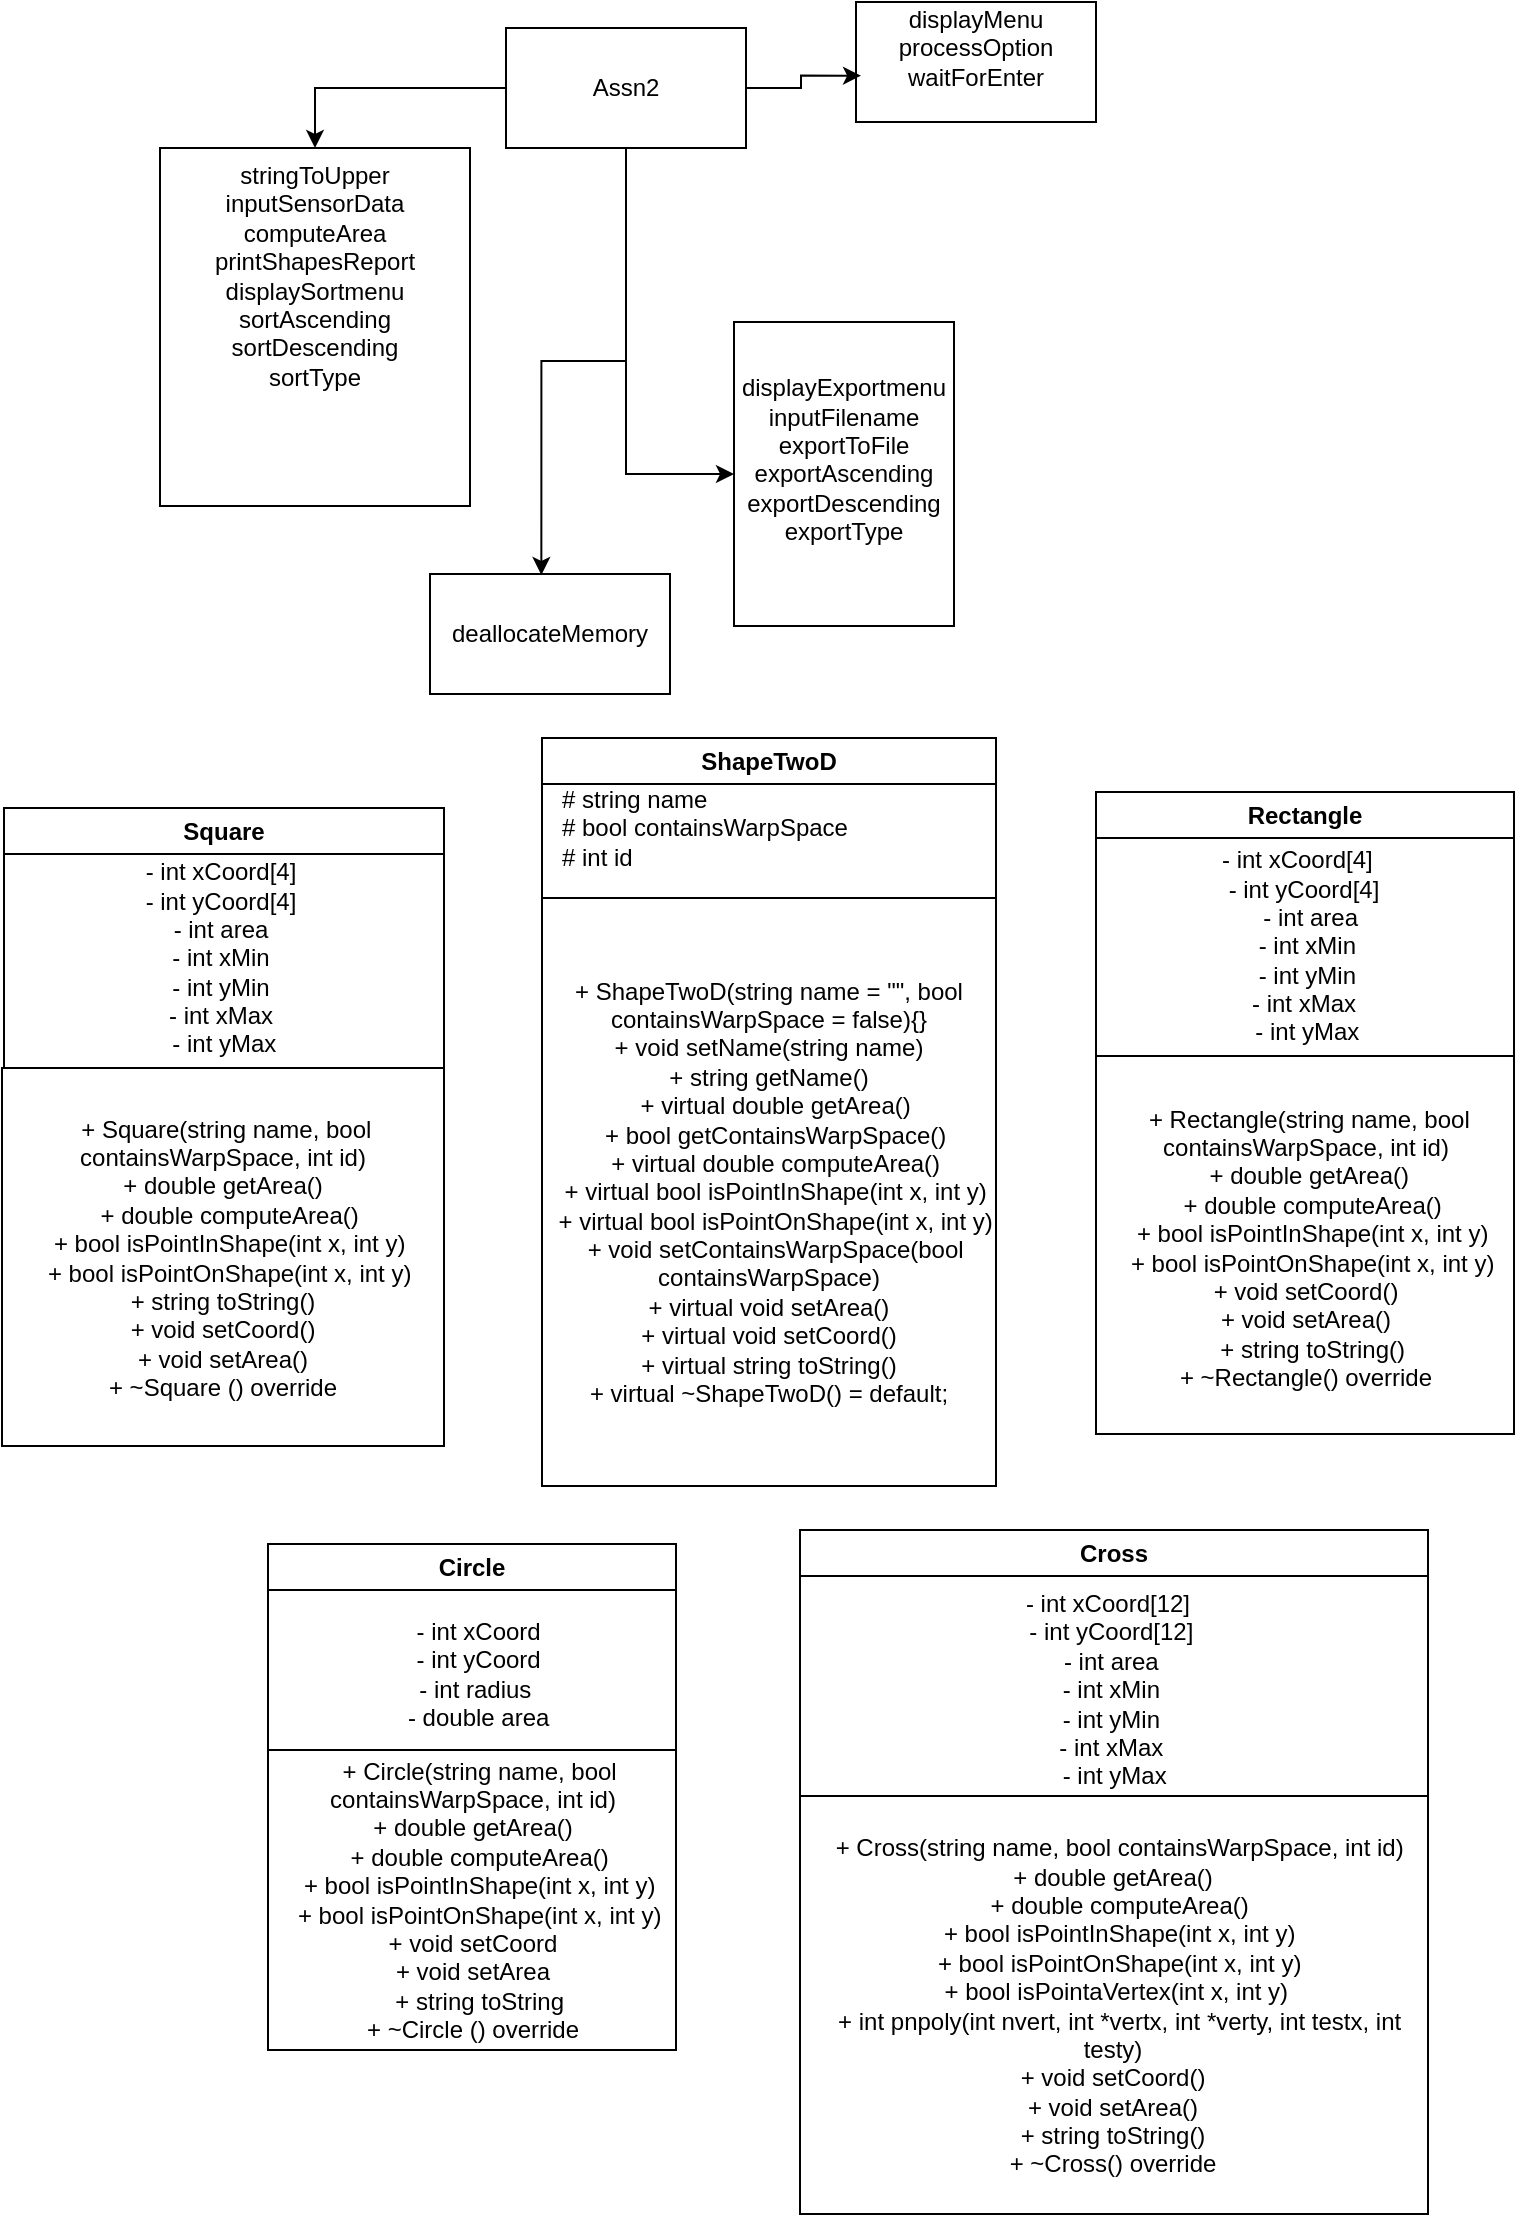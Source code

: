 <mxfile version="24.7.6">
  <diagram name="Page-1" id="d3LdweZT4fRPcN9dQcqC">
    <mxGraphModel dx="1434" dy="706" grid="0" gridSize="10" guides="1" tooltips="1" connect="1" arrows="1" fold="1" page="1" pageScale="1" pageWidth="850" pageHeight="1100" math="0" shadow="0">
      <root>
        <mxCell id="0" />
        <mxCell id="1" parent="0" />
        <mxCell id="pc-WNJ3CxkC1v4LnrZJZ-12" style="edgeStyle=orthogonalEdgeStyle;rounded=0;orthogonalLoop=1;jettySize=auto;html=1;entryX=0.5;entryY=0;entryDx=0;entryDy=0;movable=0;resizable=0;rotatable=0;deletable=0;editable=0;locked=1;connectable=0;" parent="1" source="pc-WNJ3CxkC1v4LnrZJZ-1" target="pc-WNJ3CxkC1v4LnrZJZ-4" edge="1">
          <mxGeometry relative="1" as="geometry" />
        </mxCell>
        <mxCell id="pc-WNJ3CxkC1v4LnrZJZ-14" style="edgeStyle=orthogonalEdgeStyle;rounded=0;orthogonalLoop=1;jettySize=auto;html=1;entryX=0;entryY=0.5;entryDx=0;entryDy=0;movable=0;resizable=0;rotatable=0;deletable=0;editable=0;locked=1;connectable=0;" parent="1" source="pc-WNJ3CxkC1v4LnrZJZ-1" target="pc-WNJ3CxkC1v4LnrZJZ-6" edge="1">
          <mxGeometry relative="1" as="geometry" />
        </mxCell>
        <mxCell id="pc-WNJ3CxkC1v4LnrZJZ-1" value="&lt;div&gt;Assn2&lt;/div&gt;" style="rounded=0;whiteSpace=wrap;html=1;movable=0;resizable=0;rotatable=0;deletable=0;editable=0;locked=1;connectable=0;" parent="1" vertex="1">
          <mxGeometry x="299" y="52" width="120" height="60" as="geometry" />
        </mxCell>
        <mxCell id="pc-WNJ3CxkC1v4LnrZJZ-2" value="&lt;div&gt;displayMenu&lt;/div&gt;&lt;div&gt;processOption&lt;/div&gt;&lt;div&gt;waitForEnter&lt;/div&gt;&lt;div&gt;&lt;br&gt;&lt;/div&gt;" style="rounded=0;whiteSpace=wrap;html=1;movable=0;resizable=0;rotatable=0;deletable=0;editable=0;locked=1;connectable=0;" parent="1" vertex="1">
          <mxGeometry x="474" y="39" width="120" height="60" as="geometry" />
        </mxCell>
        <mxCell id="pc-WNJ3CxkC1v4LnrZJZ-4" value="&lt;div style=&quot;font-size: 12px;&quot; align=&quot;center&quot;&gt;stringToUpper&lt;/div&gt;&lt;div style=&quot;font-size: 12px;&quot; align=&quot;center&quot;&gt;inputSensorData&lt;/div&gt;&lt;div style=&quot;font-size: 12px;&quot; align=&quot;center&quot;&gt;computeArea&lt;/div&gt;&lt;div style=&quot;font-size: 12px;&quot; align=&quot;center&quot;&gt;printShapesReport&lt;/div&gt;&lt;div style=&quot;font-size: 12px;&quot; align=&quot;center&quot;&gt;displaySortmenu&lt;/div&gt;&lt;div style=&quot;font-size: 12px;&quot; align=&quot;center&quot;&gt;sortAscending&lt;/div&gt;&lt;div style=&quot;font-size: 12px;&quot; align=&quot;center&quot;&gt;sortDescending&lt;/div&gt;&lt;div style=&quot;padding-top: 0px; padding-right: 0px; font-size: 12px;&quot; align=&quot;center&quot;&gt;sortType&lt;br style=&quot;font-size: 12px;&quot;&gt;&lt;/div&gt;&lt;div style=&quot;font-size: 12px;&quot; align=&quot;center&quot;&gt;&lt;br style=&quot;font-size: 12px;&quot;&gt;&lt;/div&gt;&lt;div style=&quot;font-size: 12px;&quot; align=&quot;justify&quot;&gt;&lt;br style=&quot;font-size: 12px;&quot;&gt;&lt;/div&gt;&lt;div style=&quot;font-size: 12px;&quot; align=&quot;center&quot;&gt;&lt;br style=&quot;font-size: 12px;&quot;&gt;&lt;/div&gt;&lt;div style=&quot;font-size: 12px;&quot; align=&quot;justify&quot;&gt;&lt;br style=&quot;font-size: 12px;&quot;&gt;&lt;/div&gt;" style="rounded=0;html=1;verticalAlign=top;horizontal=1;fontSize=12;labelBackgroundColor=none;labelBorderColor=none;whiteSpace=wrap;movable=0;resizable=0;rotatable=0;deletable=0;editable=0;locked=1;connectable=0;" parent="1" vertex="1">
          <mxGeometry x="126" y="112" width="155" height="179" as="geometry" />
        </mxCell>
        <mxCell id="pc-WNJ3CxkC1v4LnrZJZ-6" value="&lt;div&gt;displayExportmenu&lt;/div&gt;&lt;div&gt;inputFilename&lt;/div&gt;&lt;div&gt;exportToFile&lt;/div&gt;&lt;div&gt;exportAscending&lt;/div&gt;&lt;div&gt;exportDescending&lt;/div&gt;&lt;div&gt;exportType&lt;br&gt;&lt;/div&gt;&lt;div&gt;&lt;br&gt;&lt;/div&gt;" style="rounded=0;whiteSpace=wrap;html=1;movable=0;resizable=0;rotatable=0;deletable=0;editable=0;locked=1;connectable=0;" parent="1" vertex="1">
          <mxGeometry x="413" y="199" width="110" height="152" as="geometry" />
        </mxCell>
        <mxCell id="pc-WNJ3CxkC1v4LnrZJZ-7" value="deallocateMemory" style="rounded=0;whiteSpace=wrap;html=1;movable=0;resizable=0;rotatable=0;deletable=0;editable=0;locked=1;connectable=0;" parent="1" vertex="1">
          <mxGeometry x="261" y="325" width="120" height="60" as="geometry" />
        </mxCell>
        <mxCell id="pc-WNJ3CxkC1v4LnrZJZ-10" style="edgeStyle=orthogonalEdgeStyle;rounded=0;orthogonalLoop=1;jettySize=auto;html=1;entryX=0.021;entryY=0.614;entryDx=0;entryDy=0;entryPerimeter=0;movable=0;resizable=0;rotatable=0;deletable=0;editable=0;locked=1;connectable=0;" parent="1" source="pc-WNJ3CxkC1v4LnrZJZ-1" target="pc-WNJ3CxkC1v4LnrZJZ-2" edge="1">
          <mxGeometry relative="1" as="geometry" />
        </mxCell>
        <mxCell id="pc-WNJ3CxkC1v4LnrZJZ-13" style="edgeStyle=orthogonalEdgeStyle;rounded=0;orthogonalLoop=1;jettySize=auto;html=1;entryX=0.464;entryY=0.008;entryDx=0;entryDy=0;entryPerimeter=0;movable=0;resizable=0;rotatable=0;deletable=0;editable=0;locked=1;connectable=0;" parent="1" source="pc-WNJ3CxkC1v4LnrZJZ-1" target="pc-WNJ3CxkC1v4LnrZJZ-7" edge="1">
          <mxGeometry relative="1" as="geometry" />
        </mxCell>
        <mxCell id="pc-WNJ3CxkC1v4LnrZJZ-16" value="&lt;div&gt;ShapeTwoD&lt;/div&gt;" style="swimlane;whiteSpace=wrap;html=1;" parent="1" vertex="1">
          <mxGeometry x="317" y="407" width="227" height="374" as="geometry" />
        </mxCell>
        <mxCell id="pc-WNJ3CxkC1v4LnrZJZ-31" value="&lt;div align=&quot;left&quot;&gt;# string name &lt;br&gt;&lt;/div&gt;&lt;div align=&quot;left&quot;&gt;# bool containsWarpSpace&lt;/div&gt;&lt;div align=&quot;left&quot;&gt;# int id&lt;br&gt;&lt;/div&gt;" style="text;html=1;align=left;verticalAlign=middle;whiteSpace=wrap;rounded=0;" parent="pc-WNJ3CxkC1v4LnrZJZ-16" vertex="1">
          <mxGeometry x="8" y="21" width="191" height="48" as="geometry" />
        </mxCell>
        <mxCell id="pc-WNJ3CxkC1v4LnrZJZ-19" value="&lt;div&gt;+ ShapeTwoD(string name = &quot;&quot;, bool containsWarpSpace = false){}&lt;/div&gt;&lt;div&gt;+ void setName(string name)&lt;br&gt;+ string getName()&lt;/div&gt;&amp;nbsp; + virtual double getArea()&lt;br&gt;&amp;nbsp; + bool getContainsWarpSpace()&lt;br&gt;&amp;nbsp; + virtual double computeArea()&lt;br&gt;&amp;nbsp; + virtual bool isPointInShape(int x, int y)&lt;br&gt;&amp;nbsp; + virtual bool isPointOnShape(int x, int y) &lt;br&gt;&lt;div&gt;&amp;nbsp; + void setContainsWarpSpace(bool containsWarpSpace)&lt;/div&gt;&lt;div&gt;+ virtual void setArea()&lt;/div&gt;&lt;div&gt;+ virtual void setCoord() &lt;br&gt;&lt;/div&gt;&lt;div&gt;+ virtual string toString()&lt;/div&gt;&lt;div&gt;+ virtual ~ShapeTwoD() = default;&lt;/div&gt;" style="rounded=0;whiteSpace=wrap;html=1;" parent="pc-WNJ3CxkC1v4LnrZJZ-16" vertex="1">
          <mxGeometry y="80" width="227" height="294" as="geometry" />
        </mxCell>
        <mxCell id="pc-WNJ3CxkC1v4LnrZJZ-20" value="Rectangle" style="swimlane;whiteSpace=wrap;html=1;" parent="1" vertex="1">
          <mxGeometry x="594" y="434" width="209" height="321" as="geometry" />
        </mxCell>
        <mxCell id="pc-WNJ3CxkC1v4LnrZJZ-21" value="" style="rounded=0;whiteSpace=wrap;html=1;" parent="pc-WNJ3CxkC1v4LnrZJZ-20" vertex="1">
          <mxGeometry y="132" width="209" height="189" as="geometry" />
        </mxCell>
        <mxCell id="pc-WNJ3CxkC1v4LnrZJZ-38" value="&lt;div&gt;- int xCoord[4]&amp;nbsp;&amp;nbsp;&lt;/div&gt;&lt;div&gt;- int yCoord[4]&lt;/div&gt;&amp;nbsp; - int area&lt;br&gt;&amp;nbsp;- int xMin&lt;br&gt;&amp;nbsp;- int yMin&lt;br&gt;- int xMax&lt;br&gt;&amp;nbsp;- int yMax" style="text;html=1;align=center;verticalAlign=middle;whiteSpace=wrap;rounded=0;" parent="pc-WNJ3CxkC1v4LnrZJZ-20" vertex="1">
          <mxGeometry y="23" width="208" height="107" as="geometry" />
        </mxCell>
        <mxCell id="pc-WNJ3CxkC1v4LnrZJZ-39" value="&amp;nbsp;+ Rectangle(string name, bool containsWarpSpace, int id)&lt;br&gt;&amp;nbsp;+ double getArea()&lt;br&gt;&amp;nbsp; + double computeArea()&lt;br&gt;&amp;nbsp; + bool isPointInShape(int x, int y)&lt;br&gt;&amp;nbsp; + bool isPointOnShape(int x, int y)&lt;br&gt;+ void setCoord()&lt;br&gt;+ void setArea()&lt;br&gt;&lt;div&gt;&amp;nbsp; + string toString()&lt;/div&gt;&lt;div&gt;+ ~Rectangle() override&lt;br&gt;&lt;/div&gt;" style="text;html=1;align=center;verticalAlign=middle;whiteSpace=wrap;rounded=0;" parent="pc-WNJ3CxkC1v4LnrZJZ-20" vertex="1">
          <mxGeometry x="7.5" y="134" width="194" height="187" as="geometry" />
        </mxCell>
        <mxCell id="pc-WNJ3CxkC1v4LnrZJZ-22" value="Square" style="swimlane;whiteSpace=wrap;html=1;" parent="1" vertex="1">
          <mxGeometry x="48" y="442" width="220" height="319" as="geometry" />
        </mxCell>
        <mxCell id="pc-WNJ3CxkC1v4LnrZJZ-23" value="&amp;nbsp;+ Square(string name, bool containsWarpSpace, int id)&lt;br&gt;+ double getArea()&lt;br&gt;&amp;nbsp; + double computeArea()&lt;br&gt;&amp;nbsp; + bool isPointInShape(int x, int y)&lt;br&gt;&lt;div&gt;&amp;nbsp; + bool isPointOnShape(int x, int y)&lt;/div&gt;&lt;div&gt;+ string toString()&lt;/div&gt;&lt;div&gt;+ void setCoord()&lt;/div&gt;&lt;div&gt;+ void setArea()&lt;br&gt;+ ~Square () override&lt;br&gt;&lt;/div&gt;" style="rounded=0;whiteSpace=wrap;html=1;" parent="pc-WNJ3CxkC1v4LnrZJZ-22" vertex="1">
          <mxGeometry x="-1" y="130" width="221" height="189" as="geometry" />
        </mxCell>
        <mxCell id="pc-WNJ3CxkC1v4LnrZJZ-36" value="&amp;nbsp;- int xCoord[4]&amp;nbsp; &lt;br&gt;- int yCoord[4]&lt;br&gt;&lt;div&gt;- int area&lt;/div&gt;&lt;div&gt;- int xMin&lt;/div&gt;&lt;div&gt;- int yMin&lt;/div&gt;&lt;div&gt;- int xMax&lt;/div&gt;&amp;nbsp;- int yMax" style="text;html=1;align=center;verticalAlign=middle;whiteSpace=wrap;rounded=0;" parent="pc-WNJ3CxkC1v4LnrZJZ-22" vertex="1">
          <mxGeometry x="-2" y="23" width="221" height="104" as="geometry" />
        </mxCell>
        <mxCell id="pc-WNJ3CxkC1v4LnrZJZ-24" value="Circle" style="swimlane;whiteSpace=wrap;html=1;" parent="1" vertex="1">
          <mxGeometry x="180" y="810" width="204" height="252" as="geometry" />
        </mxCell>
        <mxCell id="pc-WNJ3CxkC1v4LnrZJZ-40" value="&lt;br&gt;&amp;nbsp; - int xCoord&lt;br&gt;&amp;nbsp; - int yCoord&lt;br&gt;&amp;nbsp;- int radius&lt;br&gt;&amp;nbsp; - double area" style="text;html=1;align=center;verticalAlign=middle;whiteSpace=wrap;rounded=0;" parent="pc-WNJ3CxkC1v4LnrZJZ-24" vertex="1">
          <mxGeometry y="23" width="204" height="69" as="geometry" />
        </mxCell>
        <mxCell id="pc-WNJ3CxkC1v4LnrZJZ-25" value="" style="rounded=0;whiteSpace=wrap;html=1;" parent="pc-WNJ3CxkC1v4LnrZJZ-24" vertex="1">
          <mxGeometry y="103" width="204" height="150" as="geometry" />
        </mxCell>
        <mxCell id="pc-WNJ3CxkC1v4LnrZJZ-41" value="&amp;nbsp; + Circle(string name, bool containsWarpSpace, int id)&lt;br&gt;+ double getArea()&lt;br&gt;&amp;nbsp; + double computeArea()&lt;br&gt;&amp;nbsp; + bool isPointInShape(int x, int y)&lt;br&gt;&amp;nbsp; + bool isPointOnShape(int x, int y)&lt;br&gt;+ void setCoord&lt;br&gt;+ void setArea&lt;br&gt;&amp;nbsp; + string toString&lt;br&gt;+ ~Circle () override" style="text;html=1;align=center;verticalAlign=middle;whiteSpace=wrap;rounded=0;" parent="pc-WNJ3CxkC1v4LnrZJZ-24" vertex="1">
          <mxGeometry x="0.5" y="105.5" width="203" height="145" as="geometry" />
        </mxCell>
        <mxCell id="pc-WNJ3CxkC1v4LnrZJZ-26" value="Cross" style="swimlane;whiteSpace=wrap;html=1;" parent="1" vertex="1">
          <mxGeometry x="446" y="803" width="314" height="342" as="geometry" />
        </mxCell>
        <mxCell id="pc-WNJ3CxkC1v4LnrZJZ-43" value="- int xCoord[12]&lt;br&gt;&amp;nbsp;- int yCoord[12]&lt;br&gt;&amp;nbsp;- int area&lt;br&gt;&amp;nbsp;- int xMin&lt;br&gt;&amp;nbsp;- int yMin&lt;br&gt;&amp;nbsp;- int xMax&lt;br&gt;&amp;nbsp; - int yMax&lt;br&gt;&lt;div&gt;&lt;br&gt;&lt;/div&gt;" style="text;html=1;align=center;verticalAlign=middle;whiteSpace=wrap;rounded=0;" parent="pc-WNJ3CxkC1v4LnrZJZ-26" vertex="1">
          <mxGeometry y="24" width="308" height="125" as="geometry" />
        </mxCell>
        <mxCell id="pc-WNJ3CxkC1v4LnrZJZ-42" value="" style="rounded=0;whiteSpace=wrap;html=1;" parent="pc-WNJ3CxkC1v4LnrZJZ-26" vertex="1">
          <mxGeometry y="133" width="314" height="209" as="geometry" />
        </mxCell>
        <mxCell id="pc-WNJ3CxkC1v4LnrZJZ-44" value="&lt;div&gt;&amp;nbsp; + Cross(string name, bool containsWarpSpace, int id)&lt;/div&gt;&lt;div&gt;+ double getArea()&lt;/div&gt;&amp;nbsp; + double computeArea()&lt;br&gt;&amp;nbsp; + bool isPointInShape(int x, int y)&lt;br&gt;&amp;nbsp; + bool isPointOnShape(int x, int y)&lt;br&gt;&amp;nbsp;+ bool isPointaVertex(int x, int y)&lt;br&gt;&amp;nbsp; + int pnpoly(int nvert, int *vertx, int *verty, int testx, int testy)&lt;br&gt;+ void setCoord()&lt;br&gt;+ void setArea()&lt;br&gt;+ string toString()&lt;br&gt;+ ~Cross() override" style="text;html=1;align=center;verticalAlign=middle;whiteSpace=wrap;rounded=0;" parent="pc-WNJ3CxkC1v4LnrZJZ-26" vertex="1">
          <mxGeometry y="134.5" width="313" height="206" as="geometry" />
        </mxCell>
      </root>
    </mxGraphModel>
  </diagram>
</mxfile>
